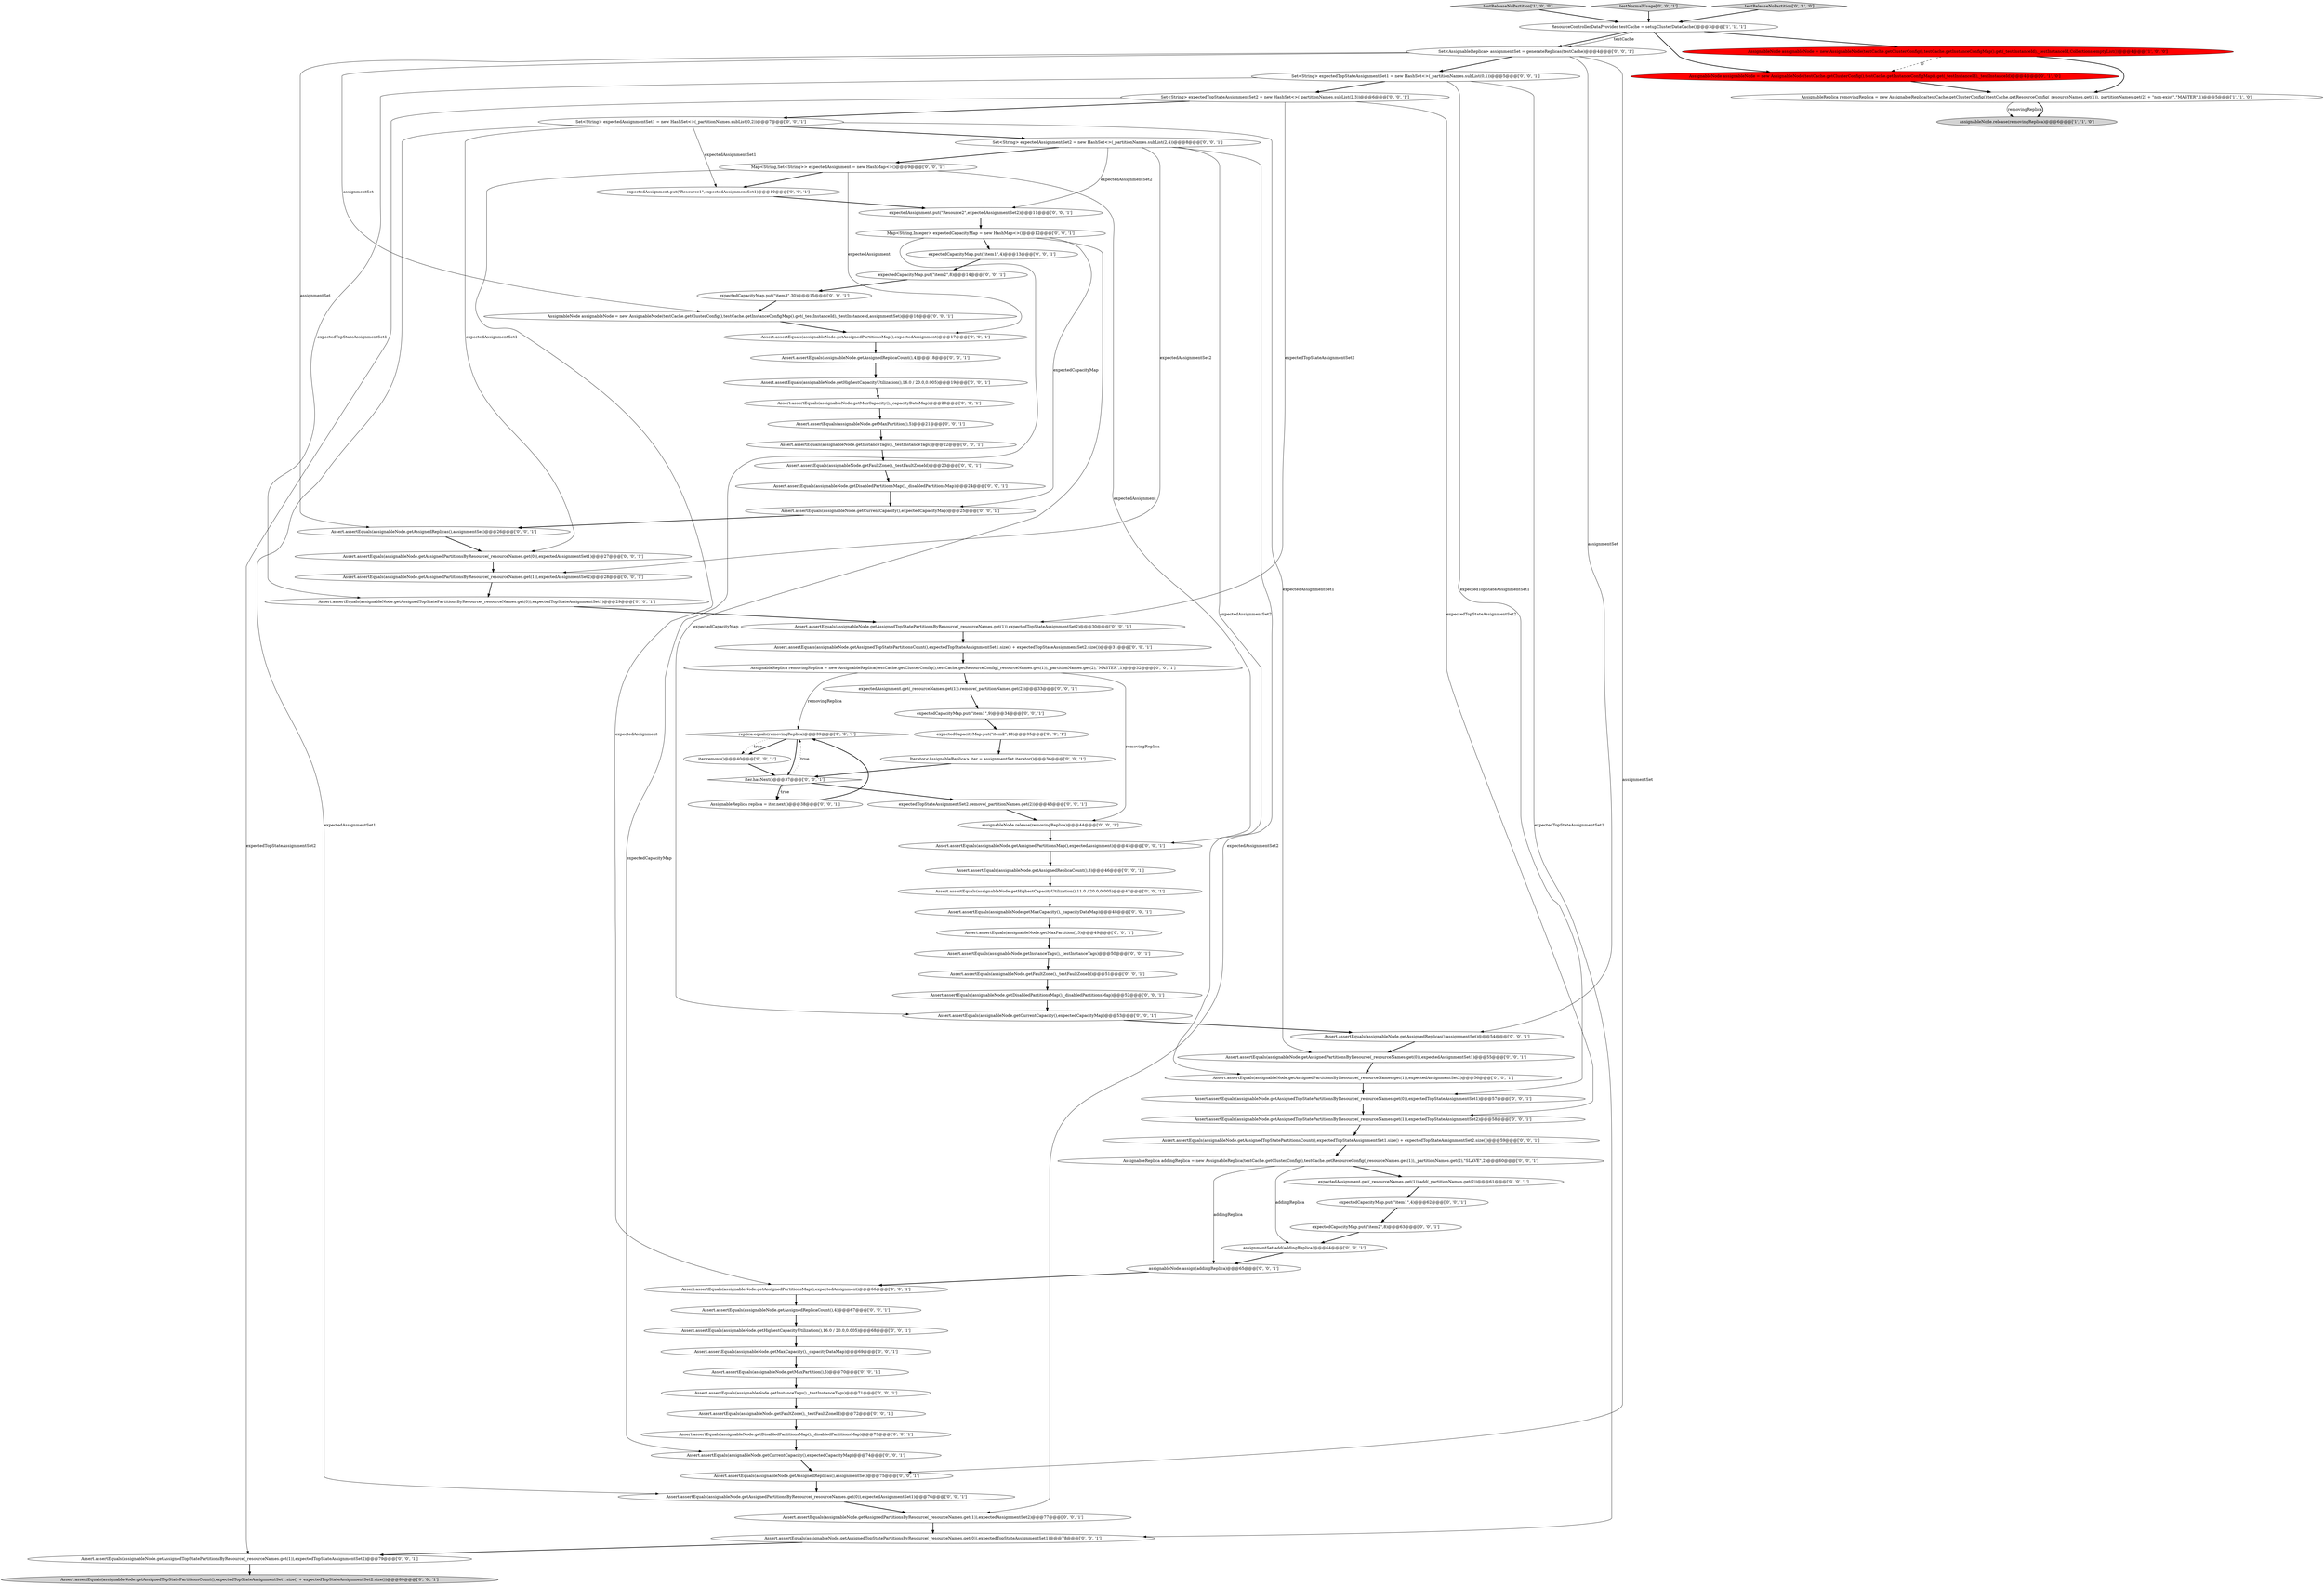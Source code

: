 digraph {
68 [style = filled, label = "Assert.assertEquals(assignableNode.getInstanceTags(),_testInstanceTags)@@@50@@@['0', '0', '1']", fillcolor = white, shape = ellipse image = "AAA0AAABBB3BBB"];
30 [style = filled, label = "Assert.assertEquals(assignableNode.getAssignedReplicaCount(),3)@@@46@@@['0', '0', '1']", fillcolor = white, shape = ellipse image = "AAA0AAABBB3BBB"];
13 [style = filled, label = "expectedCapacityMap.put(\"item2\",18)@@@35@@@['0', '0', '1']", fillcolor = white, shape = ellipse image = "AAA0AAABBB3BBB"];
4 [style = filled, label = "testReleaseNoPartition['1', '0', '0']", fillcolor = lightgray, shape = diamond image = "AAA0AAABBB1BBB"];
35 [style = filled, label = "testNormalUsage['0', '0', '1']", fillcolor = lightgray, shape = diamond image = "AAA0AAABBB3BBB"];
77 [style = filled, label = "replica.equals(removingReplica)@@@39@@@['0', '0', '1']", fillcolor = white, shape = diamond image = "AAA0AAABBB3BBB"];
36 [style = filled, label = "AssignableReplica replica = iter.next()@@@38@@@['0', '0', '1']", fillcolor = white, shape = ellipse image = "AAA0AAABBB3BBB"];
29 [style = filled, label = "Map<String,Integer> expectedCapacityMap = new HashMap<>()@@@12@@@['0', '0', '1']", fillcolor = white, shape = ellipse image = "AAA0AAABBB3BBB"];
62 [style = filled, label = "Assert.assertEquals(assignableNode.getAssignedTopStatePartitionsByResource(_resourceNames.get(1)),expectedTopStateAssignmentSet2)@@@79@@@['0', '0', '1']", fillcolor = white, shape = ellipse image = "AAA0AAABBB3BBB"];
73 [style = filled, label = "expectedAssignment.put(\"Resource1\",expectedAssignmentSet1)@@@10@@@['0', '0', '1']", fillcolor = white, shape = ellipse image = "AAA0AAABBB3BBB"];
79 [style = filled, label = "Assert.assertEquals(assignableNode.getMaxCapacity(),_capacityDataMap)@@@20@@@['0', '0', '1']", fillcolor = white, shape = ellipse image = "AAA0AAABBB3BBB"];
10 [style = filled, label = "expectedTopStateAssignmentSet2.remove(_partitionNames.get(2))@@@43@@@['0', '0', '1']", fillcolor = white, shape = ellipse image = "AAA0AAABBB3BBB"];
27 [style = filled, label = "iter.hasNext()@@@37@@@['0', '0', '1']", fillcolor = white, shape = diamond image = "AAA0AAABBB3BBB"];
37 [style = filled, label = "Assert.assertEquals(assignableNode.getMaxPartition(),5)@@@70@@@['0', '0', '1']", fillcolor = white, shape = ellipse image = "AAA0AAABBB3BBB"];
61 [style = filled, label = "AssignableReplica addingReplica = new AssignableReplica(testCache.getClusterConfig(),testCache.getResourceConfig(_resourceNames.get(1)),_partitionNames.get(2),\"SLAVE\",2)@@@60@@@['0', '0', '1']", fillcolor = white, shape = ellipse image = "AAA0AAABBB3BBB"];
72 [style = filled, label = "AssignableReplica removingReplica = new AssignableReplica(testCache.getClusterConfig(),testCache.getResourceConfig(_resourceNames.get(1)),_partitionNames.get(2),\"MASTER\",1)@@@32@@@['0', '0', '1']", fillcolor = white, shape = ellipse image = "AAA0AAABBB3BBB"];
59 [style = filled, label = "iter.remove()@@@40@@@['0', '0', '1']", fillcolor = white, shape = ellipse image = "AAA0AAABBB3BBB"];
28 [style = filled, label = "Assert.assertEquals(assignableNode.getAssignedTopStatePartitionsByResource(_resourceNames.get(0)),expectedTopStateAssignmentSet1)@@@57@@@['0', '0', '1']", fillcolor = white, shape = ellipse image = "AAA0AAABBB3BBB"];
58 [style = filled, label = "Assert.assertEquals(assignableNode.getAssignedReplicas(),assignmentSet)@@@26@@@['0', '0', '1']", fillcolor = white, shape = ellipse image = "AAA0AAABBB3BBB"];
70 [style = filled, label = "Assert.assertEquals(assignableNode.getHighestCapacityUtilization(),16.0 / 20.0,0.005)@@@19@@@['0', '0', '1']", fillcolor = white, shape = ellipse image = "AAA0AAABBB3BBB"];
2 [style = filled, label = "AssignableReplica removingReplica = new AssignableReplica(testCache.getClusterConfig(),testCache.getResourceConfig(_resourceNames.get(1)),_partitionNames.get(2) + \"non-exist\",\"MASTER\",1)@@@5@@@['1', '1', '0']", fillcolor = white, shape = ellipse image = "AAA0AAABBB1BBB"];
7 [style = filled, label = "expectedCapacityMap.put(\"item3\",30)@@@15@@@['0', '0', '1']", fillcolor = white, shape = ellipse image = "AAA0AAABBB3BBB"];
48 [style = filled, label = "Assert.assertEquals(assignableNode.getAssignedPartitionsMap(),expectedAssignment)@@@45@@@['0', '0', '1']", fillcolor = white, shape = ellipse image = "AAA0AAABBB3BBB"];
54 [style = filled, label = "expectedCapacityMap.put(\"item1\",9)@@@34@@@['0', '0', '1']", fillcolor = white, shape = ellipse image = "AAA0AAABBB3BBB"];
57 [style = filled, label = "assignmentSet.add(addingReplica)@@@64@@@['0', '0', '1']", fillcolor = white, shape = ellipse image = "AAA0AAABBB3BBB"];
63 [style = filled, label = "Assert.assertEquals(assignableNode.getMaxCapacity(),_capacityDataMap)@@@48@@@['0', '0', '1']", fillcolor = white, shape = ellipse image = "AAA0AAABBB3BBB"];
26 [style = filled, label = "Assert.assertEquals(assignableNode.getAssignedPartitionsByResource(_resourceNames.get(1)),expectedAssignmentSet2)@@@56@@@['0', '0', '1']", fillcolor = white, shape = ellipse image = "AAA0AAABBB3BBB"];
31 [style = filled, label = "Assert.assertEquals(assignableNode.getInstanceTags(),_testInstanceTags)@@@71@@@['0', '0', '1']", fillcolor = white, shape = ellipse image = "AAA0AAABBB3BBB"];
81 [style = filled, label = "Assert.assertEquals(assignableNode.getAssignedReplicas(),assignmentSet)@@@75@@@['0', '0', '1']", fillcolor = white, shape = ellipse image = "AAA0AAABBB3BBB"];
32 [style = filled, label = "Assert.assertEquals(assignableNode.getAssignedTopStatePartitionsByResource(_resourceNames.get(1)),expectedTopStateAssignmentSet2)@@@58@@@['0', '0', '1']", fillcolor = white, shape = ellipse image = "AAA0AAABBB3BBB"];
66 [style = filled, label = "Assert.assertEquals(assignableNode.getHighestCapacityUtilization(),11.0 / 20.0,0.005)@@@47@@@['0', '0', '1']", fillcolor = white, shape = ellipse image = "AAA0AAABBB3BBB"];
55 [style = filled, label = "Assert.assertEquals(assignableNode.getMaxPartition(),5)@@@49@@@['0', '0', '1']", fillcolor = white, shape = ellipse image = "AAA0AAABBB3BBB"];
49 [style = filled, label = "Assert.assertEquals(assignableNode.getInstanceTags(),_testInstanceTags)@@@22@@@['0', '0', '1']", fillcolor = white, shape = ellipse image = "AAA0AAABBB3BBB"];
40 [style = filled, label = "assignableNode.release(removingReplica)@@@44@@@['0', '0', '1']", fillcolor = white, shape = ellipse image = "AAA0AAABBB3BBB"];
20 [style = filled, label = "Assert.assertEquals(assignableNode.getCurrentCapacity(),expectedCapacityMap)@@@53@@@['0', '0', '1']", fillcolor = white, shape = ellipse image = "AAA0AAABBB3BBB"];
5 [style = filled, label = "AssignableNode assignableNode = new AssignableNode(testCache.getClusterConfig(),testCache.getInstanceConfigMap().get(_testInstanceId),_testInstanceId)@@@4@@@['0', '1', '0']", fillcolor = red, shape = ellipse image = "AAA1AAABBB2BBB"];
80 [style = filled, label = "Assert.assertEquals(assignableNode.getAssignedTopStatePartitionsCount(),expectedTopStateAssignmentSet1.size() + expectedTopStateAssignmentSet2.size())@@@59@@@['0', '0', '1']", fillcolor = white, shape = ellipse image = "AAA0AAABBB3BBB"];
53 [style = filled, label = "expectedCapacityMap.put(\"item2\",8)@@@14@@@['0', '0', '1']", fillcolor = white, shape = ellipse image = "AAA0AAABBB3BBB"];
12 [style = filled, label = "Assert.assertEquals(assignableNode.getAssignedTopStatePartitionsByResource(_resourceNames.get(0)),expectedTopStateAssignmentSet1)@@@29@@@['0', '0', '1']", fillcolor = white, shape = ellipse image = "AAA0AAABBB3BBB"];
56 [style = filled, label = "Assert.assertEquals(assignableNode.getAssignedPartitionsMap(),expectedAssignment)@@@66@@@['0', '0', '1']", fillcolor = white, shape = ellipse image = "AAA0AAABBB3BBB"];
71 [style = filled, label = "expectedCapacityMap.put(\"item2\",8)@@@63@@@['0', '0', '1']", fillcolor = white, shape = ellipse image = "AAA0AAABBB3BBB"];
60 [style = filled, label = "Assert.assertEquals(assignableNode.getFaultZone(),_testFaultZoneId)@@@23@@@['0', '0', '1']", fillcolor = white, shape = ellipse image = "AAA0AAABBB3BBB"];
47 [style = filled, label = "Assert.assertEquals(assignableNode.getDisabledPartitionsMap(),_disabledPartitionsMap)@@@52@@@['0', '0', '1']", fillcolor = white, shape = ellipse image = "AAA0AAABBB3BBB"];
11 [style = filled, label = "Map<String,Set<String>> expectedAssignment = new HashMap<>()@@@9@@@['0', '0', '1']", fillcolor = white, shape = ellipse image = "AAA0AAABBB3BBB"];
52 [style = filled, label = "Assert.assertEquals(assignableNode.getAssignedReplicas(),assignmentSet)@@@54@@@['0', '0', '1']", fillcolor = white, shape = ellipse image = "AAA0AAABBB3BBB"];
25 [style = filled, label = "Assert.assertEquals(assignableNode.getHighestCapacityUtilization(),16.0 / 20.0,0.005)@@@68@@@['0', '0', '1']", fillcolor = white, shape = ellipse image = "AAA0AAABBB3BBB"];
46 [style = filled, label = "Assert.assertEquals(assignableNode.getAssignedTopStatePartitionsCount(),expectedTopStateAssignmentSet1.size() + expectedTopStateAssignmentSet2.size())@@@31@@@['0', '0', '1']", fillcolor = white, shape = ellipse image = "AAA0AAABBB3BBB"];
38 [style = filled, label = "expectedAssignment.put(\"Resource2\",expectedAssignmentSet2)@@@11@@@['0', '0', '1']", fillcolor = white, shape = ellipse image = "AAA0AAABBB3BBB"];
6 [style = filled, label = "testReleaseNoPartition['0', '1', '0']", fillcolor = lightgray, shape = diamond image = "AAA0AAABBB2BBB"];
44 [style = filled, label = "assignableNode.assign(addingReplica)@@@65@@@['0', '0', '1']", fillcolor = white, shape = ellipse image = "AAA0AAABBB3BBB"];
8 [style = filled, label = "Assert.assertEquals(assignableNode.getFaultZone(),_testFaultZoneId)@@@51@@@['0', '0', '1']", fillcolor = white, shape = ellipse image = "AAA0AAABBB3BBB"];
69 [style = filled, label = "Assert.assertEquals(assignableNode.getAssignedTopStatePartitionsByResource(_resourceNames.get(0)),expectedTopStateAssignmentSet1)@@@78@@@['0', '0', '1']", fillcolor = white, shape = ellipse image = "AAA0AAABBB3BBB"];
75 [style = filled, label = "Assert.assertEquals(assignableNode.getAssignedTopStatePartitionsByResource(_resourceNames.get(1)),expectedTopStateAssignmentSet2)@@@30@@@['0', '0', '1']", fillcolor = white, shape = ellipse image = "AAA0AAABBB3BBB"];
23 [style = filled, label = "Set<AssignableReplica> assignmentSet = generateReplicas(testCache)@@@4@@@['0', '0', '1']", fillcolor = white, shape = ellipse image = "AAA0AAABBB3BBB"];
39 [style = filled, label = "Assert.assertEquals(assignableNode.getAssignedReplicaCount(),4)@@@67@@@['0', '0', '1']", fillcolor = white, shape = ellipse image = "AAA0AAABBB3BBB"];
51 [style = filled, label = "Set<String> expectedAssignmentSet1 = new HashSet<>(_partitionNames.subList(0,2))@@@7@@@['0', '0', '1']", fillcolor = white, shape = ellipse image = "AAA0AAABBB3BBB"];
9 [style = filled, label = "Assert.assertEquals(assignableNode.getMaxPartition(),5)@@@21@@@['0', '0', '1']", fillcolor = white, shape = ellipse image = "AAA0AAABBB3BBB"];
64 [style = filled, label = "expectedCapacityMap.put(\"item1\",4)@@@13@@@['0', '0', '1']", fillcolor = white, shape = ellipse image = "AAA0AAABBB3BBB"];
65 [style = filled, label = "Iterator<AssignableReplica> iter = assignmentSet.iterator()@@@36@@@['0', '0', '1']", fillcolor = white, shape = ellipse image = "AAA0AAABBB3BBB"];
14 [style = filled, label = "Assert.assertEquals(assignableNode.getAssignedPartitionsByResource(_resourceNames.get(1)),expectedAssignmentSet2)@@@77@@@['0', '0', '1']", fillcolor = white, shape = ellipse image = "AAA0AAABBB3BBB"];
0 [style = filled, label = "assignableNode.release(removingReplica)@@@6@@@['1', '1', '0']", fillcolor = lightgray, shape = ellipse image = "AAA0AAABBB1BBB"];
17 [style = filled, label = "Assert.assertEquals(assignableNode.getCurrentCapacity(),expectedCapacityMap)@@@25@@@['0', '0', '1']", fillcolor = white, shape = ellipse image = "AAA0AAABBB3BBB"];
33 [style = filled, label = "Assert.assertEquals(assignableNode.getDisabledPartitionsMap(),_disabledPartitionsMap)@@@73@@@['0', '0', '1']", fillcolor = white, shape = ellipse image = "AAA0AAABBB3BBB"];
78 [style = filled, label = "Assert.assertEquals(assignableNode.getCurrentCapacity(),expectedCapacityMap)@@@74@@@['0', '0', '1']", fillcolor = white, shape = ellipse image = "AAA0AAABBB3BBB"];
18 [style = filled, label = "Set<String> expectedTopStateAssignmentSet1 = new HashSet<>(_partitionNames.subList(0,1))@@@5@@@['0', '0', '1']", fillcolor = white, shape = ellipse image = "AAA0AAABBB3BBB"];
50 [style = filled, label = "Assert.assertEquals(assignableNode.getFaultZone(),_testFaultZoneId)@@@72@@@['0', '0', '1']", fillcolor = white, shape = ellipse image = "AAA0AAABBB3BBB"];
76 [style = filled, label = "Set<String> expectedAssignmentSet2 = new HashSet<>(_partitionNames.subList(2,4))@@@8@@@['0', '0', '1']", fillcolor = white, shape = ellipse image = "AAA0AAABBB3BBB"];
41 [style = filled, label = "Assert.assertEquals(assignableNode.getAssignedPartitionsByResource(_resourceNames.get(0)),expectedAssignmentSet1)@@@76@@@['0', '0', '1']", fillcolor = white, shape = ellipse image = "AAA0AAABBB3BBB"];
34 [style = filled, label = "Assert.assertEquals(assignableNode.getMaxCapacity(),_capacityDataMap)@@@69@@@['0', '0', '1']", fillcolor = white, shape = ellipse image = "AAA0AAABBB3BBB"];
3 [style = filled, label = "ResourceControllerDataProvider testCache = setupClusterDataCache()@@@3@@@['1', '1', '1']", fillcolor = white, shape = ellipse image = "AAA0AAABBB1BBB"];
21 [style = filled, label = "Assert.assertEquals(assignableNode.getAssignedTopStatePartitionsCount(),expectedTopStateAssignmentSet1.size() + expectedTopStateAssignmentSet2.size())@@@80@@@['0', '0', '1']", fillcolor = lightgray, shape = ellipse image = "AAA0AAABBB3BBB"];
43 [style = filled, label = "Assert.assertEquals(assignableNode.getDisabledPartitionsMap(),_disabledPartitionsMap)@@@24@@@['0', '0', '1']", fillcolor = white, shape = ellipse image = "AAA0AAABBB3BBB"];
1 [style = filled, label = "AssignableNode assignableNode = new AssignableNode(testCache.getClusterConfig(),testCache.getInstanceConfigMap().get(_testInstanceId),_testInstanceId,Collections.emptyList())@@@4@@@['1', '0', '0']", fillcolor = red, shape = ellipse image = "AAA1AAABBB1BBB"];
24 [style = filled, label = "Assert.assertEquals(assignableNode.getAssignedPartitionsByResource(_resourceNames.get(0)),expectedAssignmentSet1)@@@55@@@['0', '0', '1']", fillcolor = white, shape = ellipse image = "AAA0AAABBB3BBB"];
74 [style = filled, label = "AssignableNode assignableNode = new AssignableNode(testCache.getClusterConfig(),testCache.getInstanceConfigMap().get(_testInstanceId),_testInstanceId,assignmentSet)@@@16@@@['0', '0', '1']", fillcolor = white, shape = ellipse image = "AAA0AAABBB3BBB"];
16 [style = filled, label = "Assert.assertEquals(assignableNode.getAssignedPartitionsByResource(_resourceNames.get(1)),expectedAssignmentSet2)@@@28@@@['0', '0', '1']", fillcolor = white, shape = ellipse image = "AAA0AAABBB3BBB"];
82 [style = filled, label = "expectedCapacityMap.put(\"item1\",4)@@@62@@@['0', '0', '1']", fillcolor = white, shape = ellipse image = "AAA0AAABBB3BBB"];
67 [style = filled, label = "expectedAssignment.get(_resourceNames.get(1)).remove(_partitionNames.get(2))@@@33@@@['0', '0', '1']", fillcolor = white, shape = ellipse image = "AAA0AAABBB3BBB"];
42 [style = filled, label = "expectedAssignment.get(_resourceNames.get(1)).add(_partitionNames.get(2))@@@61@@@['0', '0', '1']", fillcolor = white, shape = ellipse image = "AAA0AAABBB3BBB"];
45 [style = filled, label = "Assert.assertEquals(assignableNode.getAssignedPartitionsByResource(_resourceNames.get(0)),expectedAssignmentSet1)@@@27@@@['0', '0', '1']", fillcolor = white, shape = ellipse image = "AAA0AAABBB3BBB"];
15 [style = filled, label = "Assert.assertEquals(assignableNode.getAssignedReplicaCount(),4)@@@18@@@['0', '0', '1']", fillcolor = white, shape = ellipse image = "AAA0AAABBB3BBB"];
22 [style = filled, label = "Set<String> expectedTopStateAssignmentSet2 = new HashSet<>(_partitionNames.subList(2,3))@@@6@@@['0', '0', '1']", fillcolor = white, shape = ellipse image = "AAA0AAABBB3BBB"];
19 [style = filled, label = "Assert.assertEquals(assignableNode.getAssignedPartitionsMap(),expectedAssignment)@@@17@@@['0', '0', '1']", fillcolor = white, shape = ellipse image = "AAA0AAABBB3BBB"];
46->72 [style = bold, label=""];
6->3 [style = bold, label=""];
23->58 [style = solid, label="assignmentSet"];
55->68 [style = bold, label=""];
72->77 [style = solid, label="removingReplica"];
25->34 [style = bold, label=""];
82->71 [style = bold, label=""];
51->41 [style = solid, label="expectedAssignmentSet1"];
23->52 [style = solid, label="assignmentSet"];
42->82 [style = bold, label=""];
64->53 [style = bold, label=""];
11->19 [style = solid, label="expectedAssignment"];
76->38 [style = solid, label="expectedAssignmentSet2"];
29->20 [style = solid, label="expectedCapacityMap"];
33->78 [style = bold, label=""];
52->24 [style = bold, label=""];
31->50 [style = bold, label=""];
29->78 [style = solid, label="expectedCapacityMap"];
7->74 [style = bold, label=""];
3->5 [style = bold, label=""];
77->27 [style = bold, label=""];
18->22 [style = bold, label=""];
76->11 [style = bold, label=""];
63->55 [style = bold, label=""];
72->40 [style = solid, label="removingReplica"];
27->77 [style = dotted, label="true"];
37->31 [style = bold, label=""];
70->79 [style = bold, label=""];
76->16 [style = solid, label="expectedAssignmentSet2"];
8->47 [style = bold, label=""];
36->77 [style = bold, label=""];
26->28 [style = bold, label=""];
19->15 [style = bold, label=""];
51->76 [style = bold, label=""];
77->59 [style = bold, label=""];
51->24 [style = solid, label="expectedAssignmentSet1"];
18->69 [style = solid, label="expectedTopStateAssignmentSet1"];
27->36 [style = dotted, label="true"];
11->73 [style = bold, label=""];
66->63 [style = bold, label=""];
74->19 [style = bold, label=""];
4->3 [style = bold, label=""];
77->59 [style = dotted, label="true"];
11->56 [style = solid, label="expectedAssignment"];
75->46 [style = bold, label=""];
11->48 [style = solid, label="expectedAssignment"];
51->45 [style = solid, label="expectedAssignmentSet1"];
51->73 [style = solid, label="expectedAssignmentSet1"];
20->52 [style = bold, label=""];
29->17 [style = solid, label="expectedCapacityMap"];
76->14 [style = solid, label="expectedAssignmentSet2"];
69->62 [style = bold, label=""];
32->80 [style = bold, label=""];
3->23 [style = bold, label=""];
65->27 [style = bold, label=""];
2->0 [style = solid, label="removingReplica"];
12->75 [style = bold, label=""];
14->69 [style = bold, label=""];
79->9 [style = bold, label=""];
29->64 [style = bold, label=""];
39->25 [style = bold, label=""];
61->57 [style = solid, label="addingReplica"];
59->27 [style = bold, label=""];
44->56 [style = bold, label=""];
18->12 [style = solid, label="expectedTopStateAssignmentSet1"];
1->5 [style = dashed, label="0"];
35->3 [style = bold, label=""];
3->1 [style = bold, label=""];
67->54 [style = bold, label=""];
23->74 [style = solid, label="assignmentSet"];
17->58 [style = bold, label=""];
15->70 [style = bold, label=""];
45->16 [style = bold, label=""];
18->28 [style = solid, label="expectedTopStateAssignmentSet1"];
28->32 [style = bold, label=""];
22->62 [style = solid, label="expectedTopStateAssignmentSet2"];
43->17 [style = bold, label=""];
24->26 [style = bold, label=""];
22->51 [style = bold, label=""];
2->0 [style = bold, label=""];
3->23 [style = solid, label="testCache"];
76->26 [style = solid, label="expectedAssignmentSet2"];
27->10 [style = bold, label=""];
49->60 [style = bold, label=""];
56->39 [style = bold, label=""];
10->40 [style = bold, label=""];
61->42 [style = bold, label=""];
22->32 [style = solid, label="expectedTopStateAssignmentSet2"];
1->2 [style = bold, label=""];
50->33 [style = bold, label=""];
9->49 [style = bold, label=""];
60->43 [style = bold, label=""];
48->30 [style = bold, label=""];
23->18 [style = bold, label=""];
41->14 [style = bold, label=""];
78->81 [style = bold, label=""];
81->41 [style = bold, label=""];
13->65 [style = bold, label=""];
27->36 [style = bold, label=""];
40->48 [style = bold, label=""];
30->66 [style = bold, label=""];
80->61 [style = bold, label=""];
38->29 [style = bold, label=""];
71->57 [style = bold, label=""];
5->2 [style = bold, label=""];
53->7 [style = bold, label=""];
54->13 [style = bold, label=""];
34->37 [style = bold, label=""];
61->44 [style = solid, label="addingReplica"];
47->20 [style = bold, label=""];
58->45 [style = bold, label=""];
72->67 [style = bold, label=""];
57->44 [style = bold, label=""];
73->38 [style = bold, label=""];
68->8 [style = bold, label=""];
16->12 [style = bold, label=""];
22->75 [style = solid, label="expectedTopStateAssignmentSet2"];
62->21 [style = bold, label=""];
23->81 [style = solid, label="assignmentSet"];
}
